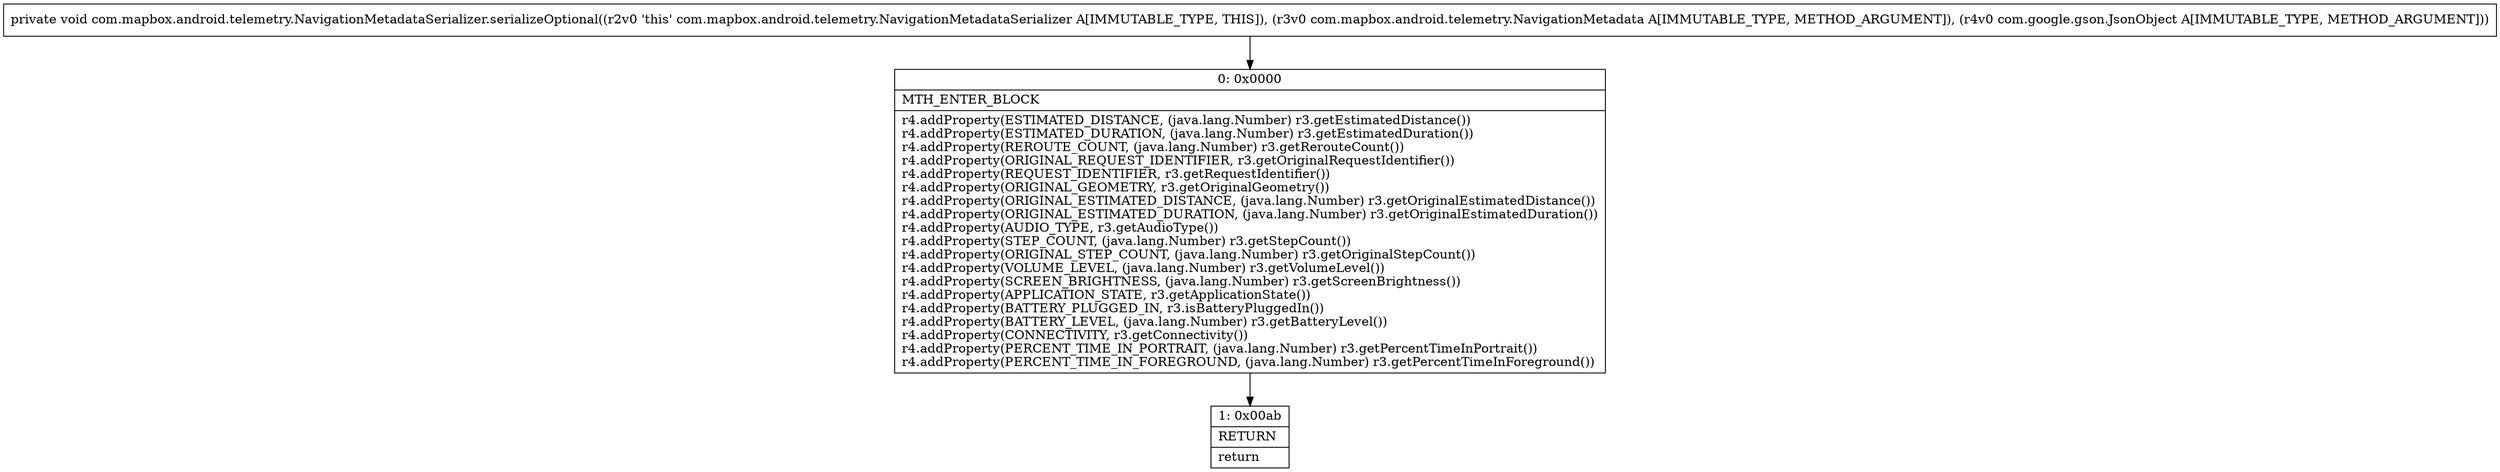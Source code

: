 digraph "CFG forcom.mapbox.android.telemetry.NavigationMetadataSerializer.serializeOptional(Lcom\/mapbox\/android\/telemetry\/NavigationMetadata;Lcom\/google\/gson\/JsonObject;)V" {
Node_0 [shape=record,label="{0\:\ 0x0000|MTH_ENTER_BLOCK\l|r4.addProperty(ESTIMATED_DISTANCE, (java.lang.Number) r3.getEstimatedDistance())\lr4.addProperty(ESTIMATED_DURATION, (java.lang.Number) r3.getEstimatedDuration())\lr4.addProperty(REROUTE_COUNT, (java.lang.Number) r3.getRerouteCount())\lr4.addProperty(ORIGINAL_REQUEST_IDENTIFIER, r3.getOriginalRequestIdentifier())\lr4.addProperty(REQUEST_IDENTIFIER, r3.getRequestIdentifier())\lr4.addProperty(ORIGINAL_GEOMETRY, r3.getOriginalGeometry())\lr4.addProperty(ORIGINAL_ESTIMATED_DISTANCE, (java.lang.Number) r3.getOriginalEstimatedDistance())\lr4.addProperty(ORIGINAL_ESTIMATED_DURATION, (java.lang.Number) r3.getOriginalEstimatedDuration())\lr4.addProperty(AUDIO_TYPE, r3.getAudioType())\lr4.addProperty(STEP_COUNT, (java.lang.Number) r3.getStepCount())\lr4.addProperty(ORIGINAL_STEP_COUNT, (java.lang.Number) r3.getOriginalStepCount())\lr4.addProperty(VOLUME_LEVEL, (java.lang.Number) r3.getVolumeLevel())\lr4.addProperty(SCREEN_BRIGHTNESS, (java.lang.Number) r3.getScreenBrightness())\lr4.addProperty(APPLICATION_STATE, r3.getApplicationState())\lr4.addProperty(BATTERY_PLUGGED_IN, r3.isBatteryPluggedIn())\lr4.addProperty(BATTERY_LEVEL, (java.lang.Number) r3.getBatteryLevel())\lr4.addProperty(CONNECTIVITY, r3.getConnectivity())\lr4.addProperty(PERCENT_TIME_IN_PORTRAIT, (java.lang.Number) r3.getPercentTimeInPortrait())\lr4.addProperty(PERCENT_TIME_IN_FOREGROUND, (java.lang.Number) r3.getPercentTimeInForeground())\l}"];
Node_1 [shape=record,label="{1\:\ 0x00ab|RETURN\l|return\l}"];
MethodNode[shape=record,label="{private void com.mapbox.android.telemetry.NavigationMetadataSerializer.serializeOptional((r2v0 'this' com.mapbox.android.telemetry.NavigationMetadataSerializer A[IMMUTABLE_TYPE, THIS]), (r3v0 com.mapbox.android.telemetry.NavigationMetadata A[IMMUTABLE_TYPE, METHOD_ARGUMENT]), (r4v0 com.google.gson.JsonObject A[IMMUTABLE_TYPE, METHOD_ARGUMENT])) }"];
MethodNode -> Node_0;
Node_0 -> Node_1;
}

